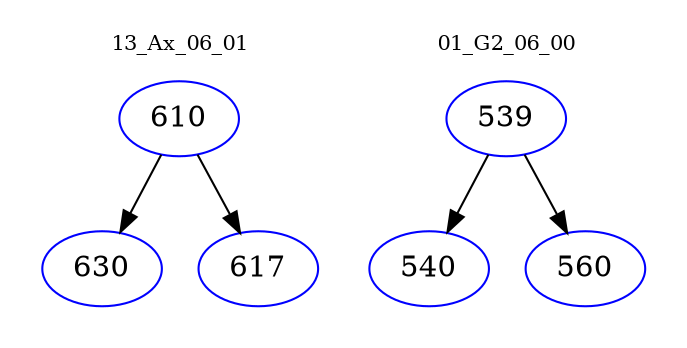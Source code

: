 digraph{
subgraph cluster_0 {
color = white
label = "13_Ax_06_01";
fontsize=10;
T0_610 [label="610", color="blue"]
T0_610 -> T0_630 [color="black"]
T0_630 [label="630", color="blue"]
T0_610 -> T0_617 [color="black"]
T0_617 [label="617", color="blue"]
}
subgraph cluster_1 {
color = white
label = "01_G2_06_00";
fontsize=10;
T1_539 [label="539", color="blue"]
T1_539 -> T1_540 [color="black"]
T1_540 [label="540", color="blue"]
T1_539 -> T1_560 [color="black"]
T1_560 [label="560", color="blue"]
}
}
